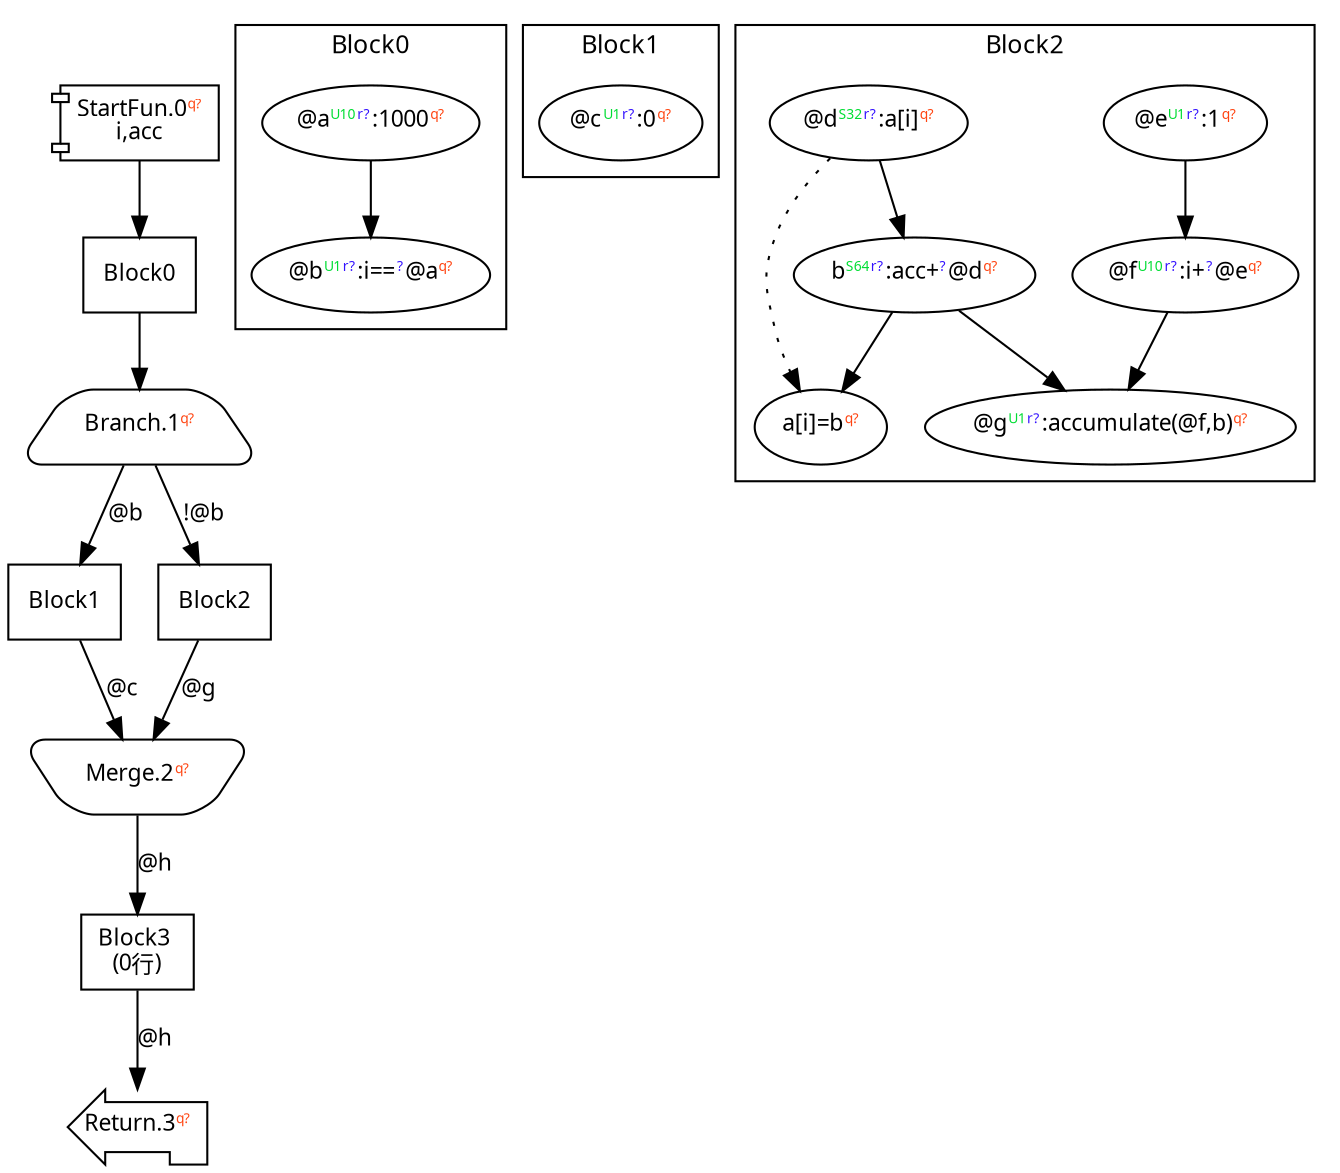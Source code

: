 digraph Program_ {
graph [fontname = "Monaco", fontsize = 12, ranksep = 0.5];
node [shape = box, fontname = "Monaco", fontsize = 11; colorscheme = pastel19];
edge [fontname = "Monaco", fontsize = 11; colorscheme = pastel19];
Jump0[label = <StartFun.0<font color="#ff4411" point-size="8"><sup>q?</sup></font><br/>i,acc>; shape = component];
Jump0 -> Block0;
Jump1[
  label = <Branch.1<font color="#ff4411" point-size="8"><sup>q?</sup></font>>;
  shape = trapezium; style = rounded;
];
Block0 -> Jump1;
Jump1 -> Block1 [label="@b"];
Jump1 -> Block2 [label="!@b"];
Jump2[label = <Merge.2<font color="#ff4411" point-size="8"><sup>q?</sup></font>>; shape = invtrapezium; style = rounded];
Block1 -> Jump2 [label="@c"];Block2 -> Jump2 [label="@g"];
Jump2 -> Block3 [label="@h"];
Jump3[label = <Return.3<font color="#ff4411" point-size="8"><sup>q?</sup></font>>; shape = lpromoter];
Block3 -> Jump3 [label="@h"];
Block0 [label = "Block0"];
Block1 [label = "Block1"];
Block2 [label = "Block2"];
Block3 [label = "Block3\l(0行)"]
subgraph cluster_dfg_Block0{
node [shape = oval];
label = "Block0";
ndBlock0_0 [label=<@a<font color="#00dd33" point-size="8"><sup>U10</sup></font><font color="#3311ff" point-size="8"><sup>r?</sup></font>:1000<font color="#ff4411" point-size="8"><sup>q?</sup></font>>];ndBlock0_1 [label=<@b<font color="#00dd33" point-size="8"><sup>U1</sup></font><font color="#3311ff" point-size="8"><sup>r?</sup></font>:i==<font color="#3311ff" point-size="8"><sup>?</sup></font>@a<font color="#ff4411" point-size="8"><sup>q?</sup></font>>];ndBlock0_0 -> ndBlock0_1;
}subgraph cluster_dfg_Block1{
node [shape = oval];
label = "Block1";
ndBlock1_0 [label=<@c<font color="#00dd33" point-size="8"><sup>U1</sup></font><font color="#3311ff" point-size="8"><sup>r?</sup></font>:0<font color="#ff4411" point-size="8"><sup>q?</sup></font>>];}subgraph cluster_dfg_Block2{
node [shape = oval];
label = "Block2";
ndBlock2_0 [label=<@e<font color="#00dd33" point-size="8"><sup>U1</sup></font><font color="#3311ff" point-size="8"><sup>r?</sup></font>:1<font color="#ff4411" point-size="8"><sup>q?</sup></font>>];ndBlock2_1 [label=<@d<font color="#00dd33" point-size="8"><sup>S32</sup></font><font color="#3311ff" point-size="8"><sup>r?</sup></font>:a[i]<font color="#ff4411" point-size="8"><sup>q?</sup></font>>];ndBlock2_2 [label=<a[i]=b<font color="#ff4411" point-size="8"><sup>q?</sup></font>>];ndBlock2_3 [label=<@g<font color="#00dd33" point-size="8"><sup>U1</sup></font><font color="#3311ff" point-size="8"><sup>r?</sup></font>:accumulate(@f,b)<font color="#ff4411" point-size="8"><sup>q?</sup></font>>];ndBlock2_4 [label=<@f<font color="#00dd33" point-size="8"><sup>U10</sup></font><font color="#3311ff" point-size="8"><sup>r?</sup></font>:i+<font color="#3311ff" point-size="8"><sup>?</sup></font>@e<font color="#ff4411" point-size="8"><sup>q?</sup></font>>];ndBlock2_5 [label=<b<font color="#00dd33" point-size="8"><sup>S64</sup></font><font color="#3311ff" point-size="8"><sup>r?</sup></font>:acc+<font color="#3311ff" point-size="8"><sup>?</sup></font>@d<font color="#ff4411" point-size="8"><sup>q?</sup></font>>];ndBlock2_5 -> ndBlock2_2;
ndBlock2_1 -> ndBlock2_5;
ndBlock2_4 -> ndBlock2_3;
ndBlock2_5 -> ndBlock2_3;
ndBlock2_0 -> ndBlock2_4;
ndBlock2_1 -> ndBlock2_2 [style = dotted];
}}
